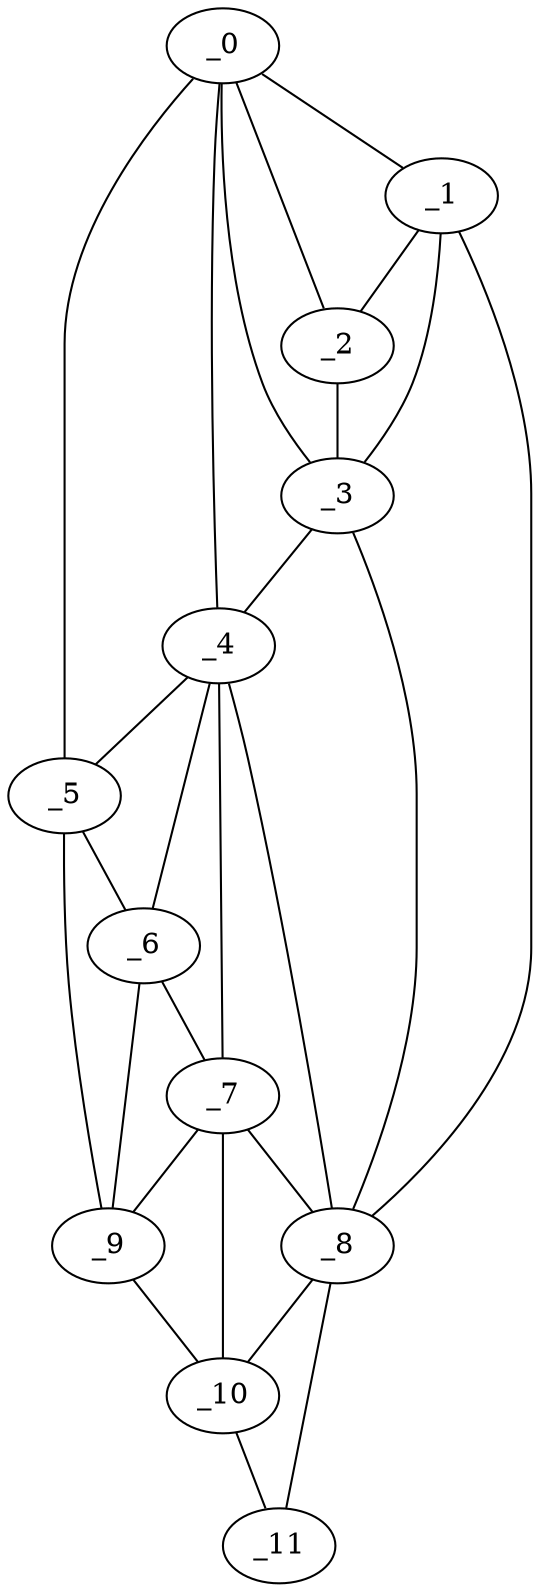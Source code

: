 graph "obj40__180.gxl" {
	_0	 [x=4,
		y=50];
	_1	 [x=13,
		y=90];
	_0 -- _1	 [valence=1];
	_2	 [x=14,
		y=67];
	_0 -- _2	 [valence=1];
	_3	 [x=54,
		y=56];
	_0 -- _3	 [valence=2];
	_4	 [x=65,
		y=52];
	_0 -- _4	 [valence=2];
	_5	 [x=86,
		y=42];
	_0 -- _5	 [valence=1];
	_1 -- _2	 [valence=2];
	_1 -- _3	 [valence=1];
	_8	 [x=103,
		y=91];
	_1 -- _8	 [valence=1];
	_2 -- _3	 [valence=2];
	_3 -- _4	 [valence=2];
	_3 -- _8	 [valence=2];
	_4 -- _5	 [valence=1];
	_6	 [x=96,
		y=48];
	_4 -- _6	 [valence=2];
	_7	 [x=101,
		y=56];
	_4 -- _7	 [valence=1];
	_4 -- _8	 [valence=2];
	_5 -- _6	 [valence=2];
	_9	 [x=125,
		y=55];
	_5 -- _9	 [valence=1];
	_6 -- _7	 [valence=2];
	_6 -- _9	 [valence=2];
	_7 -- _8	 [valence=2];
	_7 -- _9	 [valence=2];
	_10	 [x=125,
		y=72];
	_7 -- _10	 [valence=2];
	_8 -- _10	 [valence=2];
	_11	 [x=125,
		y=81];
	_8 -- _11	 [valence=1];
	_9 -- _10	 [valence=1];
	_10 -- _11	 [valence=1];
}
